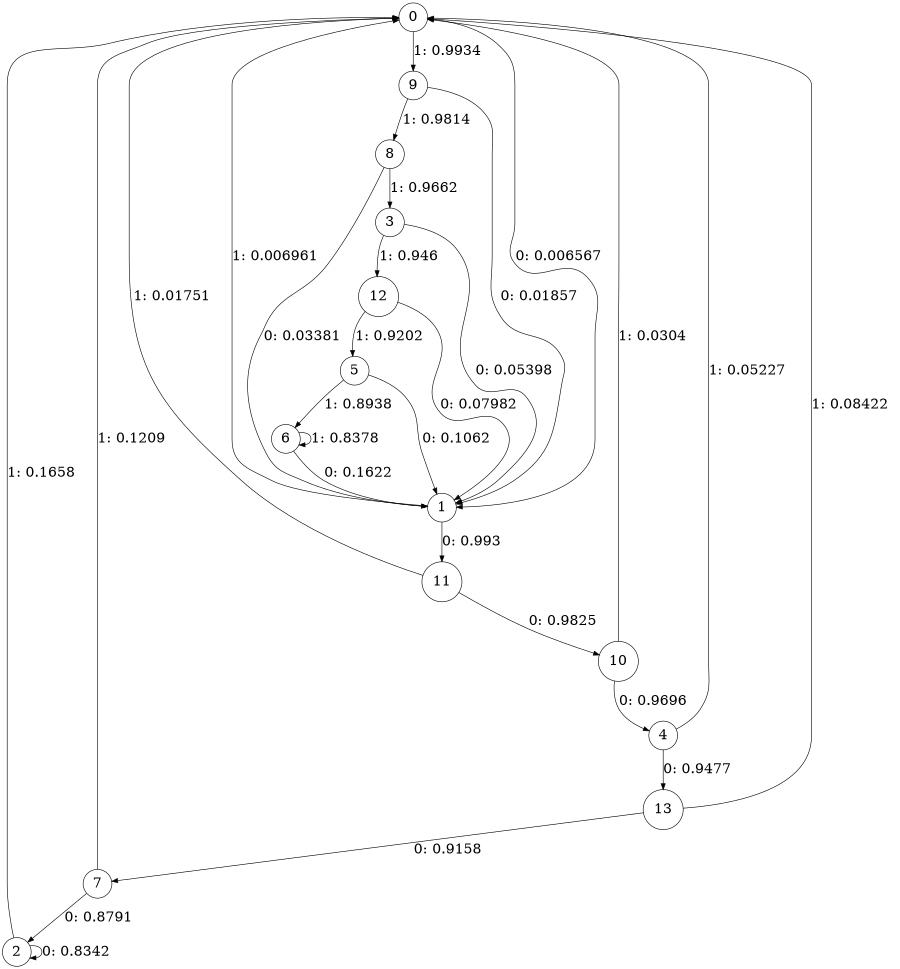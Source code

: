 digraph "ch4_face_source_L10" {
size = "6,8.5";
ratio = "fill";
node [shape = circle];
node [fontsize = 24];
edge [fontsize = 24];
0 -> 1 [label = "0: 0.006567  "];
0 -> 9 [label = "1: 0.9934   "];
1 -> 11 [label = "0: 0.993    "];
1 -> 0 [label = "1: 0.006961  "];
2 -> 2 [label = "0: 0.8342   "];
2 -> 0 [label = "1: 0.1658   "];
3 -> 1 [label = "0: 0.05398  "];
3 -> 12 [label = "1: 0.946    "];
4 -> 13 [label = "0: 0.9477   "];
4 -> 0 [label = "1: 0.05227  "];
5 -> 1 [label = "0: 0.1062   "];
5 -> 6 [label = "1: 0.8938   "];
6 -> 1 [label = "0: 0.1622   "];
6 -> 6 [label = "1: 0.8378   "];
7 -> 2 [label = "0: 0.8791   "];
7 -> 0 [label = "1: 0.1209   "];
8 -> 1 [label = "0: 0.03381  "];
8 -> 3 [label = "1: 0.9662   "];
9 -> 1 [label = "0: 0.01857  "];
9 -> 8 [label = "1: 0.9814   "];
10 -> 4 [label = "0: 0.9696   "];
10 -> 0 [label = "1: 0.0304   "];
11 -> 10 [label = "0: 0.9825   "];
11 -> 0 [label = "1: 0.01751  "];
12 -> 1 [label = "0: 0.07982  "];
12 -> 5 [label = "1: 0.9202   "];
13 -> 7 [label = "0: 0.9158   "];
13 -> 0 [label = "1: 0.08422  "];
}